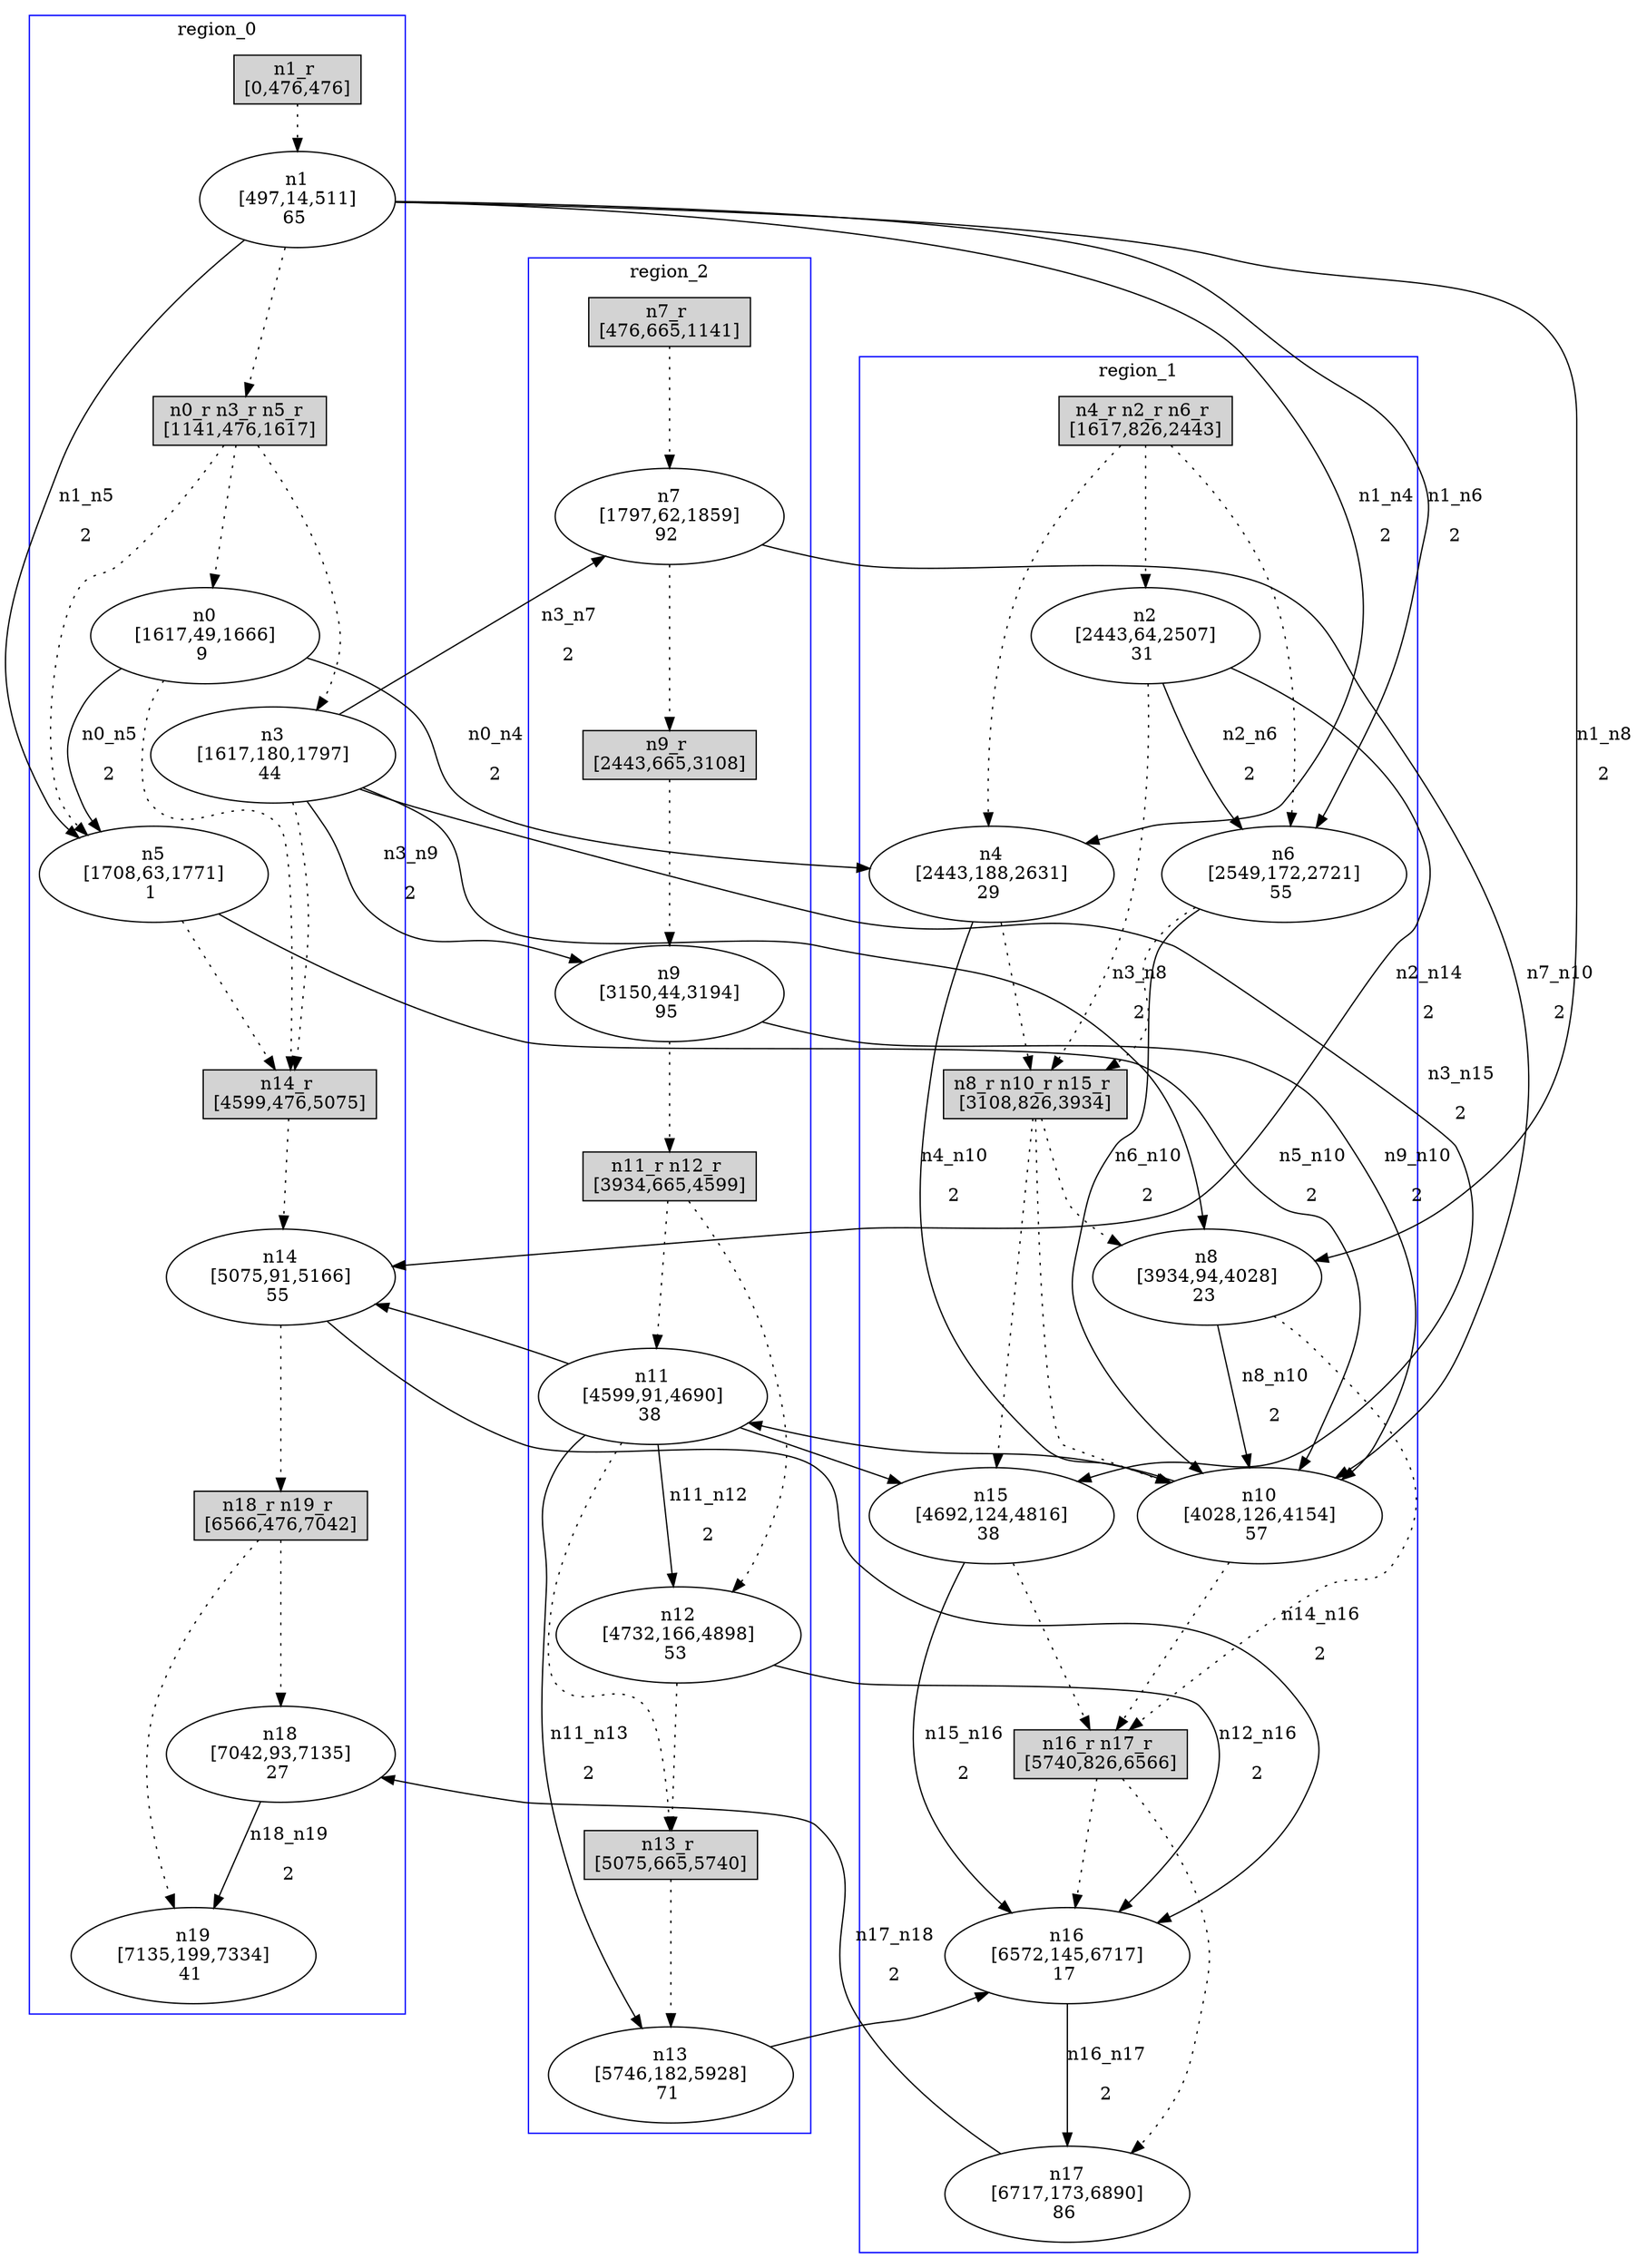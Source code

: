 //3-LSsolveMIPnSolStatus 9.
//4-SL 7334.
//5-LSsolveMIPsolveTime(double) 1800.07.
//6-reconfigurateNum(int) 11.
//7-reconfigurateTime(int) 7042.
digraph test_0 {
	size="28,40";
	subgraph cluster0 {
		stytle=filled;
		color=blue;
		label=region_0;
		reconfNode_0_1 [ shape = box, style = filled, label = "n1_r \n[0,476,476]" ];
		n1 [ label="n1\n[497,14,511]\n65 " ];
		reconfNode_0_1 -> n1 [ style = dotted ];
		n1 -> reconfNode_0_2 [ style = dotted ];
		reconfNode_0_2 [ shape = box, style = filled, label = "n0_r n3_r n5_r \n[1141,476,1617]" ];
		n0 [ label="n0\n[1617,49,1666]\n9 " ];
		n3 [ label="n3\n[1617,180,1797]\n44 " ];
		n5 [ label="n5\n[1708,63,1771]\n1 " ];
		reconfNode_0_2 -> n0 [ style = dotted ];
		reconfNode_0_2 -> n3 [ style = dotted ];
		reconfNode_0_2 -> n5 [ style = dotted ];
		n0 -> reconfNode_0_3 [ style = dotted ];
		n3 -> reconfNode_0_3 [ style = dotted ];
		n5 -> reconfNode_0_3 [ style = dotted ];
		reconfNode_0_3 [ shape = box, style = filled, label = "n14_r \n[4599,476,5075]" ];
		n14 [ label="n14\n[5075,91,5166]\n55 " ];
		reconfNode_0_3 -> n14 [ style = dotted ];
		n14 -> reconfNode_0_4 [ style = dotted ];
		reconfNode_0_4 [ shape = box, style = filled, label = "n18_r n19_r \n[6566,476,7042]" ];
		n18 [ label="n18\n[7042,93,7135]\n27 " ];
		n19 [ label="n19\n[7135,199,7334]\n41 " ];
		reconfNode_0_4 -> n18 [ style = dotted ];
		reconfNode_0_4 -> n19 [ style = dotted ];
	}
	subgraph cluster1 {
		stytle=filled;
		color=blue;
		label=region_1;
		reconfNode_1_1 [ shape = box, style = filled, label = "n4_r n2_r n6_r \n[1617,826,2443]" ];
		n4 [ label="n4\n[2443,188,2631]\n29 " ];
		n2 [ label="n2\n[2443,64,2507]\n31 " ];
		n6 [ label="n6\n[2549,172,2721]\n55 " ];
		reconfNode_1_1 -> n4 [ style = dotted ];
		reconfNode_1_1 -> n2 [ style = dotted ];
		reconfNode_1_1 -> n6 [ style = dotted ];
		n4 -> reconfNode_1_2 [ style = dotted ];
		n2 -> reconfNode_1_2 [ style = dotted ];
		n6 -> reconfNode_1_2 [ style = dotted ];
		reconfNode_1_2 [ shape = box, style = filled, label = "n8_r n10_r n15_r \n[3108,826,3934]" ];
		n8 [ label="n8\n[3934,94,4028]\n23 " ];
		n10 [ label="n10\n[4028,126,4154]\n57 " ];
		n15 [ label="n15\n[4692,124,4816]\n38 " ];
		reconfNode_1_2 -> n8 [ style = dotted ];
		reconfNode_1_2 -> n10 [ style = dotted ];
		reconfNode_1_2 -> n15 [ style = dotted ];
		n8 -> reconfNode_1_3 [ style = dotted ];
		n10 -> reconfNode_1_3 [ style = dotted ];
		n15 -> reconfNode_1_3 [ style = dotted ];
		reconfNode_1_3 [ shape = box, style = filled, label = "n16_r n17_r \n[5740,826,6566]" ];
		n16 [ label="n16\n[6572,145,6717]\n17 " ];
		n17 [ label="n17\n[6717,173,6890]\n86 " ];
		reconfNode_1_3 -> n16 [ style = dotted ];
		reconfNode_1_3 -> n17 [ style = dotted ];
	}
	subgraph cluster2 {
		stytle=filled;
		color=blue;
		label=region_2;
		reconfNode_2_1 [ shape = box, style = filled, label = "n7_r \n[476,665,1141]" ];
		n7 [ label="n7\n[1797,62,1859]\n92 " ];
		reconfNode_2_1 -> n7 [ style = dotted ];
		n7 -> reconfNode_2_2 [ style = dotted ];
		reconfNode_2_2 [ shape = box, style = filled, label = "n9_r \n[2443,665,3108]" ];
		n9 [ label="n9\n[3150,44,3194]\n95 " ];
		reconfNode_2_2 -> n9 [ style = dotted ];
		n9 -> reconfNode_2_3 [ style = dotted ];
		reconfNode_2_3 [ shape = box, style = filled, label = "n11_r n12_r \n[3934,665,4599]" ];
		n11 [ label="n11\n[4599,91,4690]\n38 " ];
		n12 [ label="n12\n[4732,166,4898]\n53 " ];
		reconfNode_2_3 -> n11 [ style = dotted ];
		reconfNode_2_3 -> n12 [ style = dotted ];
		n11 -> reconfNode_2_4 [ style = dotted ];
		n12 -> reconfNode_2_4 [ style = dotted ];
		reconfNode_2_4 [ shape = box, style = filled, label = "n13_r \n[5075,665,5740]" ];
		n13 [ label="n13\n[5746,182,5928]\n71 " ];
		reconfNode_2_4 -> n13 [ style = dotted ];
	}
	n0 -> n4 [ label="n0_n4\n2" ];
	n0 -> n5 [ label="n0_n5\n2" ];
	n4 -> n10 [ label="n4_n10\n2" ];
	n5 -> n10 [ label="n5_n10\n2" ];
	n1 -> n4 [ label="n1_n4\n2" ];
	n1 -> n5 [ label="n1_n5\n2" ];
	n1 -> n6 [ label="n1_n6\n2" ];
	n1 -> n8 [ label="n1_n8\n2" ];
	n6 -> n10 [ label="n6_n10\n2" ];
	n8 -> n10 [ label="n8_n10\n2" ];
	n2 -> n6 [ label="n2_n6\n2" ];
	n2 -> n14 [ label="n2_n14\n2" ];
	n14 -> n16 [ label="n14_n16\n2" ];
	n3 -> n7 [ label="n3_n7\n2" ];
	n3 -> n8 [ label="n3_n8\n2" ];
	n3 -> n9 [ label="n3_n9\n2" ];
	n3 -> n15 [ label="n3_n15\n2" ];
	n7 -> n10 [ label="n7_n10\n2" ];
	n9 -> n10 [ label="n9_n10\n2" ];
	n15 -> n16 [ label="n15_n16\n2" ];
	n10 -> n11 [ label="n10_n11\n2" ];
	n11 -> n12 [ label="n11_n12\n2" ];
	n11 -> n13 [ label="n11_n13\n2" ];
	n11 -> n14 [ label="n11_n14\n2" ];
	n11 -> n15 [ label="n11_n15\n2" ];
	n12 -> n16 [ label="n12_n16\n2" ];
	n13 -> n16 [ label="n13_n16\n2" ];
	n16 -> n17 [ label="n16_n17\n2" ];
	n17 -> n18 [ label="n17_n18\n2" ];
	n18 -> n19 [ label="n18_n19\n2" ];
}
